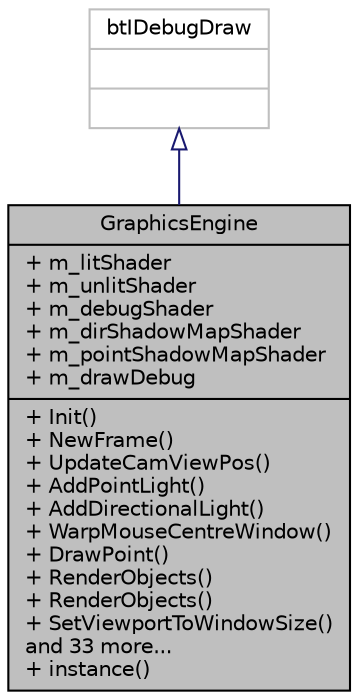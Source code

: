 digraph "GraphicsEngine"
{
 // LATEX_PDF_SIZE
  edge [fontname="Helvetica",fontsize="10",labelfontname="Helvetica",labelfontsize="10"];
  node [fontname="Helvetica",fontsize="10",shape=record];
  Node0 [label="{GraphicsEngine\n|+ m_litShader\l+ m_unlitShader\l+ m_debugShader\l+ m_dirShadowMapShader\l+ m_pointShadowMapShader\l+ m_drawDebug\l|+ Init()\l+ NewFrame()\l+ UpdateCamViewPos()\l+ AddPointLight()\l+ AddDirectionalLight()\l+ WarpMouseCentreWindow()\l+ DrawPoint()\l+ RenderObjects()\l+ RenderObjects()\l+ SetViewportToWindowSize()\land 33 more...\l+ instance()\l}",height=0.2,width=0.4,color="black", fillcolor="grey75", style="filled", fontcolor="black",tooltip="A singleton that handles all of the engine graphics."];
  Node1 -> Node0 [dir="back",color="midnightblue",fontsize="10",style="solid",arrowtail="onormal",fontname="Helvetica"];
  Node1 [label="{btIDebugDraw\n||}",height=0.2,width=0.4,color="grey75", fillcolor="white", style="filled",tooltip=" "];
}
